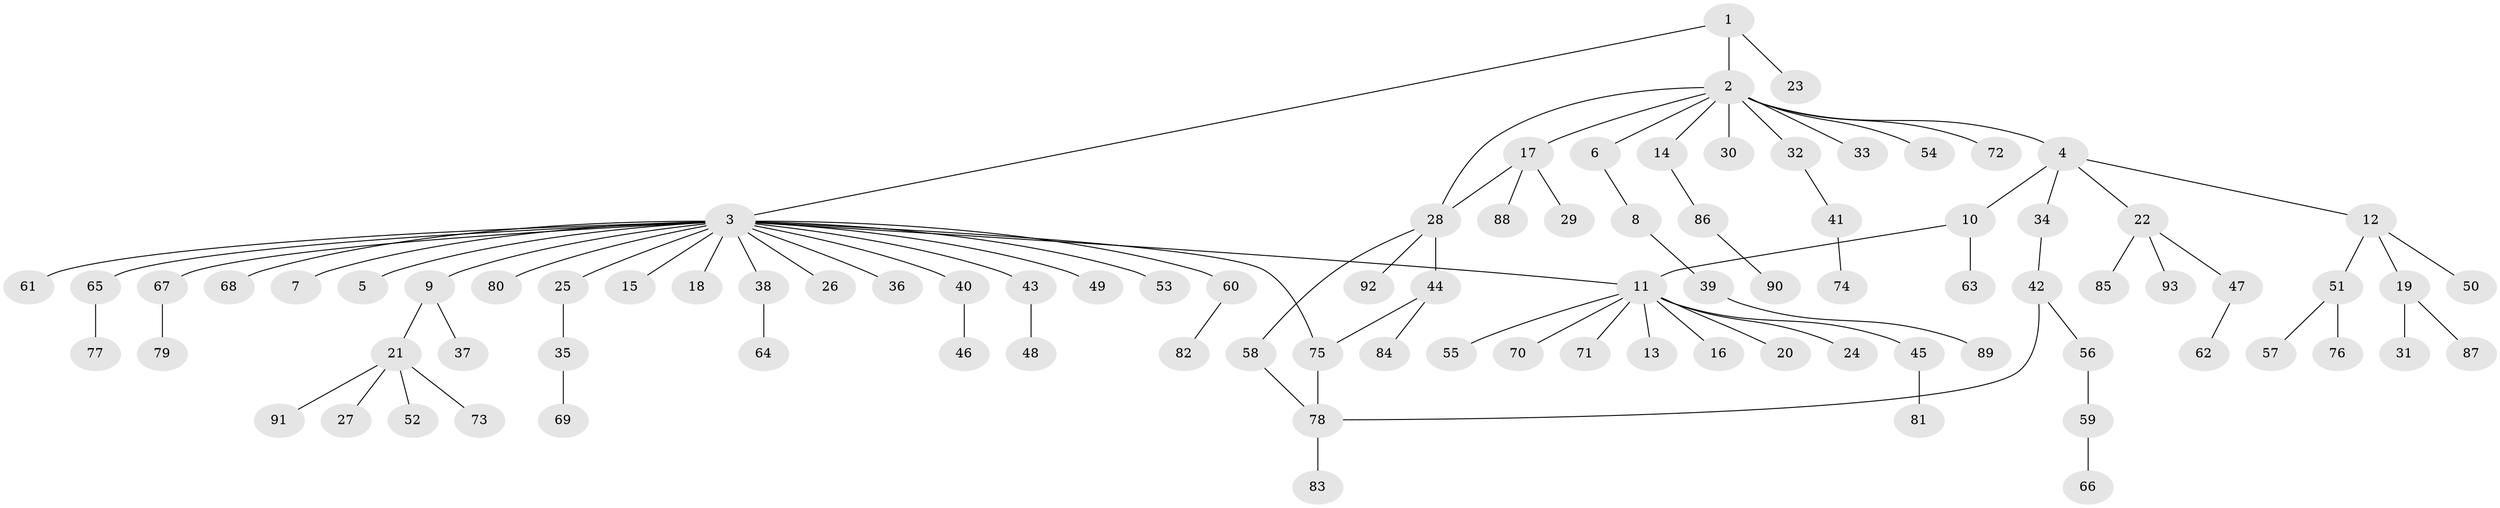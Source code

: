 // Generated by graph-tools (version 1.1) at 2025/49/03/09/25 03:49:52]
// undirected, 93 vertices, 97 edges
graph export_dot {
graph [start="1"]
  node [color=gray90,style=filled];
  1;
  2;
  3;
  4;
  5;
  6;
  7;
  8;
  9;
  10;
  11;
  12;
  13;
  14;
  15;
  16;
  17;
  18;
  19;
  20;
  21;
  22;
  23;
  24;
  25;
  26;
  27;
  28;
  29;
  30;
  31;
  32;
  33;
  34;
  35;
  36;
  37;
  38;
  39;
  40;
  41;
  42;
  43;
  44;
  45;
  46;
  47;
  48;
  49;
  50;
  51;
  52;
  53;
  54;
  55;
  56;
  57;
  58;
  59;
  60;
  61;
  62;
  63;
  64;
  65;
  66;
  67;
  68;
  69;
  70;
  71;
  72;
  73;
  74;
  75;
  76;
  77;
  78;
  79;
  80;
  81;
  82;
  83;
  84;
  85;
  86;
  87;
  88;
  89;
  90;
  91;
  92;
  93;
  1 -- 2;
  1 -- 3;
  1 -- 23;
  2 -- 4;
  2 -- 6;
  2 -- 14;
  2 -- 17;
  2 -- 28;
  2 -- 30;
  2 -- 32;
  2 -- 33;
  2 -- 54;
  2 -- 72;
  3 -- 5;
  3 -- 7;
  3 -- 9;
  3 -- 11;
  3 -- 15;
  3 -- 18;
  3 -- 25;
  3 -- 26;
  3 -- 36;
  3 -- 38;
  3 -- 40;
  3 -- 43;
  3 -- 49;
  3 -- 53;
  3 -- 60;
  3 -- 61;
  3 -- 65;
  3 -- 67;
  3 -- 68;
  3 -- 75;
  3 -- 80;
  4 -- 10;
  4 -- 12;
  4 -- 22;
  4 -- 34;
  6 -- 8;
  8 -- 39;
  9 -- 21;
  9 -- 37;
  10 -- 11;
  10 -- 63;
  11 -- 13;
  11 -- 16;
  11 -- 20;
  11 -- 24;
  11 -- 45;
  11 -- 55;
  11 -- 70;
  11 -- 71;
  12 -- 19;
  12 -- 50;
  12 -- 51;
  14 -- 86;
  17 -- 28;
  17 -- 29;
  17 -- 88;
  19 -- 31;
  19 -- 87;
  21 -- 27;
  21 -- 52;
  21 -- 73;
  21 -- 91;
  22 -- 47;
  22 -- 85;
  22 -- 93;
  25 -- 35;
  28 -- 44;
  28 -- 58;
  28 -- 92;
  32 -- 41;
  34 -- 42;
  35 -- 69;
  38 -- 64;
  39 -- 89;
  40 -- 46;
  41 -- 74;
  42 -- 56;
  42 -- 78;
  43 -- 48;
  44 -- 75;
  44 -- 84;
  45 -- 81;
  47 -- 62;
  51 -- 57;
  51 -- 76;
  56 -- 59;
  58 -- 78;
  59 -- 66;
  60 -- 82;
  65 -- 77;
  67 -- 79;
  75 -- 78;
  78 -- 83;
  86 -- 90;
}
